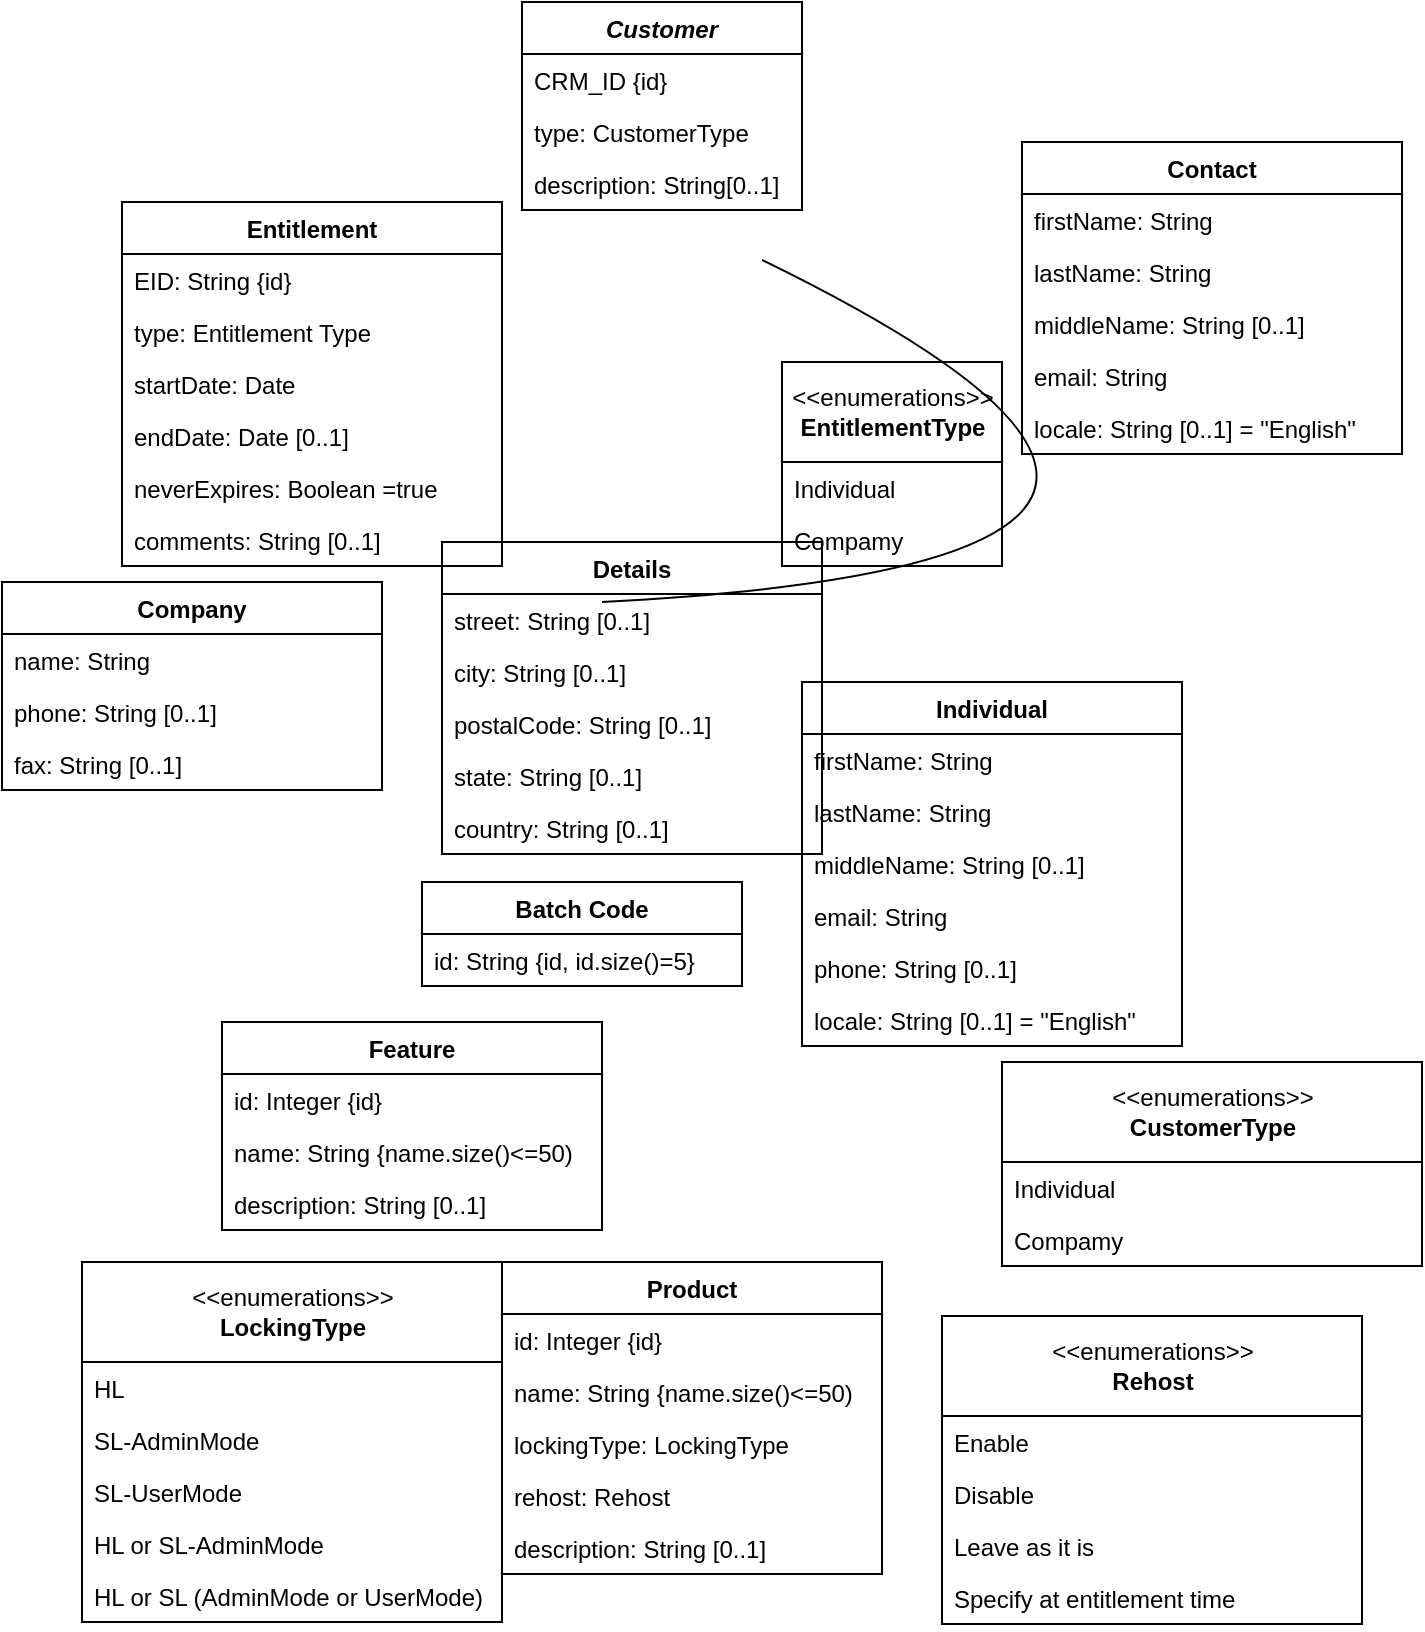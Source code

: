 <mxfile version="20.8.19" type="github"><diagram name="Page-1" id="IdY8rGBP4M1e0OG87Fyi"><mxGraphModel dx="1434" dy="859" grid="1" gridSize="10" guides="1" tooltips="1" connect="1" arrows="1" fold="1" page="1" pageScale="1" pageWidth="850" pageHeight="1100" math="0" shadow="0"><root><mxCell id="0"/><mxCell id="1" parent="0"/><mxCell id="wa5nUzcOQiX1zWouZX7g-3" value="" style="endArrow=none;html=1;curved=1;" edge="1" parent="1" source="wa5nUzcOQiX1zWouZX7g-2"><mxGeometry width="50" height="50" relative="1" as="geometry"><mxPoint x="400" y="460" as="sourcePoint"/><mxPoint x="480" y="288.974" as="targetPoint"/><Array as="points"><mxPoint x="790" y="440"/></Array></mxGeometry></mxCell><mxCell id="wa5nUzcOQiX1zWouZX7g-8" value="Customer" style="swimlane;fontStyle=3;childLayout=stackLayout;horizontal=1;startSize=26;fillColor=none;horizontalStack=0;resizeParent=1;resizeParentMax=0;resizeLast=0;collapsible=1;marginBottom=0;rounded=0;shadow=0;glass=0;sketch=0;" vertex="1" parent="1"><mxGeometry x="360" y="160" width="140" height="104" as="geometry"/></mxCell><mxCell id="wa5nUzcOQiX1zWouZX7g-9" value="CRM_ID {id}" style="text;strokeColor=none;fillColor=none;align=left;verticalAlign=top;spacingLeft=4;spacingRight=4;overflow=hidden;rotatable=0;points=[[0,0.5],[1,0.5]];portConstraint=eastwest;" vertex="1" parent="wa5nUzcOQiX1zWouZX7g-8"><mxGeometry y="26" width="140" height="26" as="geometry"/></mxCell><mxCell id="wa5nUzcOQiX1zWouZX7g-10" value="type: CustomerType " style="text;strokeColor=none;fillColor=none;align=left;verticalAlign=top;spacingLeft=4;spacingRight=4;overflow=hidden;rotatable=0;points=[[0,0.5],[1,0.5]];portConstraint=eastwest;" vertex="1" parent="wa5nUzcOQiX1zWouZX7g-8"><mxGeometry y="52" width="140" height="26" as="geometry"/></mxCell><mxCell id="wa5nUzcOQiX1zWouZX7g-11" value="description: String[0..1]" style="text;strokeColor=none;fillColor=none;align=left;verticalAlign=top;spacingLeft=4;spacingRight=4;overflow=hidden;rotatable=0;points=[[0,0.5],[1,0.5]];portConstraint=eastwest;" vertex="1" parent="wa5nUzcOQiX1zWouZX7g-8"><mxGeometry y="78" width="140" height="26" as="geometry"/></mxCell><mxCell id="wa5nUzcOQiX1zWouZX7g-18" value="Entitlement" style="swimlane;fontStyle=1;childLayout=stackLayout;horizontal=1;startSize=26;fillColor=none;horizontalStack=0;resizeParent=1;resizeParentMax=0;resizeLast=0;collapsible=1;marginBottom=0;rounded=0;shadow=0;glass=0;sketch=0;" vertex="1" parent="1"><mxGeometry x="160" y="260" width="190" height="182" as="geometry"/></mxCell><mxCell id="wa5nUzcOQiX1zWouZX7g-19" value="EID: String {id}" style="text;strokeColor=none;fillColor=none;align=left;verticalAlign=top;spacingLeft=4;spacingRight=4;overflow=hidden;rotatable=0;points=[[0,0.5],[1,0.5]];portConstraint=eastwest;" vertex="1" parent="wa5nUzcOQiX1zWouZX7g-18"><mxGeometry y="26" width="190" height="26" as="geometry"/></mxCell><mxCell id="wa5nUzcOQiX1zWouZX7g-20" value="type: Entitlement Type  " style="text;strokeColor=none;fillColor=none;align=left;verticalAlign=top;spacingLeft=4;spacingRight=4;overflow=hidden;rotatable=0;points=[[0,0.5],[1,0.5]];portConstraint=eastwest;" vertex="1" parent="wa5nUzcOQiX1zWouZX7g-18"><mxGeometry y="52" width="190" height="26" as="geometry"/></mxCell><mxCell id="wa5nUzcOQiX1zWouZX7g-21" value="startDate: Date" style="text;strokeColor=none;fillColor=none;align=left;verticalAlign=top;spacingLeft=4;spacingRight=4;overflow=hidden;rotatable=0;points=[[0,0.5],[1,0.5]];portConstraint=eastwest;" vertex="1" parent="wa5nUzcOQiX1zWouZX7g-18"><mxGeometry y="78" width="190" height="26" as="geometry"/></mxCell><mxCell id="wa5nUzcOQiX1zWouZX7g-25" value="endDate: Date [0..1]" style="text;strokeColor=none;fillColor=none;align=left;verticalAlign=top;spacingLeft=4;spacingRight=4;overflow=hidden;rotatable=0;points=[[0,0.5],[1,0.5]];portConstraint=eastwest;" vertex="1" parent="wa5nUzcOQiX1zWouZX7g-18"><mxGeometry y="104" width="190" height="26" as="geometry"/></mxCell><mxCell id="wa5nUzcOQiX1zWouZX7g-26" value="neverExpires: Boolean =true" style="text;strokeColor=none;fillColor=none;align=left;verticalAlign=top;spacingLeft=4;spacingRight=4;overflow=hidden;rotatable=0;points=[[0,0.5],[1,0.5]];portConstraint=eastwest;" vertex="1" parent="wa5nUzcOQiX1zWouZX7g-18"><mxGeometry y="130" width="190" height="26" as="geometry"/></mxCell><mxCell id="wa5nUzcOQiX1zWouZX7g-24" value="comments: String [0..1]" style="text;strokeColor=none;fillColor=none;align=left;verticalAlign=top;spacingLeft=4;spacingRight=4;overflow=hidden;rotatable=0;points=[[0,0.5],[1,0.5]];portConstraint=eastwest;" vertex="1" parent="wa5nUzcOQiX1zWouZX7g-18"><mxGeometry y="156" width="190" height="26" as="geometry"/></mxCell><mxCell id="wa5nUzcOQiX1zWouZX7g-28" value="Feature" style="swimlane;fontStyle=1;childLayout=stackLayout;horizontal=1;startSize=26;fillColor=none;horizontalStack=0;resizeParent=1;resizeParentMax=0;resizeLast=0;collapsible=1;marginBottom=0;rounded=0;shadow=0;glass=0;sketch=0;" vertex="1" parent="1"><mxGeometry x="210" y="670" width="190" height="104" as="geometry"/></mxCell><mxCell id="wa5nUzcOQiX1zWouZX7g-29" value="id: Integer {id}" style="text;strokeColor=none;fillColor=none;align=left;verticalAlign=top;spacingLeft=4;spacingRight=4;overflow=hidden;rotatable=0;points=[[0,0.5],[1,0.5]];portConstraint=eastwest;" vertex="1" parent="wa5nUzcOQiX1zWouZX7g-28"><mxGeometry y="26" width="190" height="26" as="geometry"/></mxCell><mxCell id="wa5nUzcOQiX1zWouZX7g-43" value="name: String {name.size()&lt;=50)" style="text;strokeColor=none;fillColor=none;align=left;verticalAlign=top;spacingLeft=4;spacingRight=4;overflow=hidden;rotatable=0;points=[[0,0.5],[1,0.5]];portConstraint=eastwest;" vertex="1" parent="wa5nUzcOQiX1zWouZX7g-28"><mxGeometry y="52" width="190" height="26" as="geometry"/></mxCell><mxCell id="wa5nUzcOQiX1zWouZX7g-42" value="description: String [0..1]" style="text;strokeColor=none;fillColor=none;align=left;verticalAlign=top;spacingLeft=4;spacingRight=4;overflow=hidden;rotatable=0;points=[[0,0.5],[1,0.5]];portConstraint=eastwest;" vertex="1" parent="wa5nUzcOQiX1zWouZX7g-28"><mxGeometry y="78" width="190" height="26" as="geometry"/></mxCell><mxCell id="wa5nUzcOQiX1zWouZX7g-32" value="&lt;p style=&quot;line-height: 120%;&quot;&gt;&lt;/p&gt;&lt;div style=&quot;&quot;&gt;&lt;font style=&quot;font-size: 12px;&quot;&gt;&amp;lt;&amp;lt;enumerations&amp;gt;&amp;gt;&lt;/font&gt;&lt;/div&gt;&lt;div style=&quot;&quot;&gt;&lt;font style=&quot;font-size: 12px;&quot;&gt;&lt;b&gt;CustomerType&lt;/b&gt;&lt;br&gt;&lt;/font&gt;&lt;/div&gt;&lt;p&gt;&lt;/p&gt;" style="swimlane;fontStyle=0;childLayout=stackLayout;horizontal=1;startSize=50;fillColor=none;horizontalStack=0;resizeParent=1;resizeParentMax=0;resizeLast=0;collapsible=1;marginBottom=0;rounded=0;shadow=0;glass=0;sketch=0;html=1;" vertex="1" parent="1"><mxGeometry x="600" y="690" width="210" height="102" as="geometry"/></mxCell><mxCell id="wa5nUzcOQiX1zWouZX7g-33" value="Individual " style="text;strokeColor=none;fillColor=none;align=left;verticalAlign=top;spacingLeft=4;spacingRight=4;overflow=hidden;rotatable=0;points=[[0,0.5],[1,0.5]];portConstraint=eastwest;" vertex="1" parent="wa5nUzcOQiX1zWouZX7g-32"><mxGeometry y="50" width="210" height="26" as="geometry"/></mxCell><mxCell id="wa5nUzcOQiX1zWouZX7g-34" value="Compamy" style="text;strokeColor=none;fillColor=none;align=left;verticalAlign=top;spacingLeft=4;spacingRight=4;overflow=hidden;rotatable=0;points=[[0,0.5],[1,0.5]];portConstraint=eastwest;" vertex="1" parent="wa5nUzcOQiX1zWouZX7g-32"><mxGeometry y="76" width="210" height="26" as="geometry"/></mxCell><mxCell id="wa5nUzcOQiX1zWouZX7g-36" value="&lt;p style=&quot;line-height: 120%;&quot;&gt;&lt;/p&gt;&lt;div style=&quot;&quot;&gt;&lt;font style=&quot;font-size: 12px;&quot;&gt;&amp;lt;&amp;lt;enumerations&amp;gt;&amp;gt;&lt;/font&gt;&lt;/div&gt;&lt;div style=&quot;&quot;&gt;&lt;font style=&quot;font-size: 12px;&quot;&gt;&lt;b&gt;EntitlementType&lt;/b&gt;&lt;br&gt;&lt;/font&gt;&lt;/div&gt;&lt;p&gt;&lt;/p&gt;" style="swimlane;fontStyle=0;childLayout=stackLayout;horizontal=1;startSize=50;fillColor=none;horizontalStack=0;resizeParent=1;resizeParentMax=0;resizeLast=0;collapsible=1;marginBottom=0;rounded=0;shadow=0;glass=0;sketch=0;html=1;" vertex="1" parent="1"><mxGeometry x="490" y="340" width="110" height="102" as="geometry"/></mxCell><mxCell id="wa5nUzcOQiX1zWouZX7g-37" value="Individual " style="text;strokeColor=none;fillColor=none;align=left;verticalAlign=top;spacingLeft=4;spacingRight=4;overflow=hidden;rotatable=0;points=[[0,0.5],[1,0.5]];portConstraint=eastwest;" vertex="1" parent="wa5nUzcOQiX1zWouZX7g-36"><mxGeometry y="50" width="110" height="26" as="geometry"/></mxCell><mxCell id="wa5nUzcOQiX1zWouZX7g-38" value="Compamy" style="text;strokeColor=none;fillColor=none;align=left;verticalAlign=top;spacingLeft=4;spacingRight=4;overflow=hidden;rotatable=0;points=[[0,0.5],[1,0.5]];portConstraint=eastwest;" vertex="1" parent="wa5nUzcOQiX1zWouZX7g-36"><mxGeometry y="76" width="110" height="26" as="geometry"/></mxCell><mxCell id="wa5nUzcOQiX1zWouZX7g-39" value="Batch Code" style="swimlane;fontStyle=1;childLayout=stackLayout;horizontal=1;startSize=26;fillColor=none;horizontalStack=0;resizeParent=1;resizeParentMax=0;resizeLast=0;collapsible=1;marginBottom=0;rounded=0;shadow=0;glass=0;sketch=0;" vertex="1" parent="1"><mxGeometry x="310" y="600" width="160" height="52" as="geometry"/></mxCell><mxCell id="wa5nUzcOQiX1zWouZX7g-40" value="id: String {id, id.size()=5}" style="text;strokeColor=none;fillColor=none;align=left;verticalAlign=top;spacingLeft=4;spacingRight=4;overflow=hidden;rotatable=0;points=[[0,0.5],[1,0.5]];portConstraint=eastwest;" vertex="1" parent="wa5nUzcOQiX1zWouZX7g-39"><mxGeometry y="26" width="160" height="26" as="geometry"/></mxCell><mxCell id="wa5nUzcOQiX1zWouZX7g-44" value="Product" style="swimlane;fontStyle=1;childLayout=stackLayout;horizontal=1;startSize=26;fillColor=none;horizontalStack=0;resizeParent=1;resizeParentMax=0;resizeLast=0;collapsible=1;marginBottom=0;rounded=0;shadow=0;glass=0;sketch=0;" vertex="1" parent="1"><mxGeometry x="350" y="790" width="190" height="156" as="geometry"/></mxCell><mxCell id="wa5nUzcOQiX1zWouZX7g-45" value="id: Integer {id}" style="text;strokeColor=none;fillColor=none;align=left;verticalAlign=top;spacingLeft=4;spacingRight=4;overflow=hidden;rotatable=0;points=[[0,0.5],[1,0.5]];portConstraint=eastwest;" vertex="1" parent="wa5nUzcOQiX1zWouZX7g-44"><mxGeometry y="26" width="190" height="26" as="geometry"/></mxCell><mxCell id="wa5nUzcOQiX1zWouZX7g-46" value="name: String {name.size()&lt;=50)" style="text;strokeColor=none;fillColor=none;align=left;verticalAlign=top;spacingLeft=4;spacingRight=4;overflow=hidden;rotatable=0;points=[[0,0.5],[1,0.5]];portConstraint=eastwest;" vertex="1" parent="wa5nUzcOQiX1zWouZX7g-44"><mxGeometry y="52" width="190" height="26" as="geometry"/></mxCell><mxCell id="wa5nUzcOQiX1zWouZX7g-48" value="lockingType: LockingType" style="text;strokeColor=none;fillColor=none;align=left;verticalAlign=top;spacingLeft=4;spacingRight=4;overflow=hidden;rotatable=0;points=[[0,0.5],[1,0.5]];portConstraint=eastwest;" vertex="1" parent="wa5nUzcOQiX1zWouZX7g-44"><mxGeometry y="78" width="190" height="26" as="geometry"/></mxCell><mxCell id="wa5nUzcOQiX1zWouZX7g-49" value="rehost: Rehost" style="text;strokeColor=none;fillColor=none;align=left;verticalAlign=top;spacingLeft=4;spacingRight=4;overflow=hidden;rotatable=0;points=[[0,0.5],[1,0.5]];portConstraint=eastwest;" vertex="1" parent="wa5nUzcOQiX1zWouZX7g-44"><mxGeometry y="104" width="190" height="26" as="geometry"/></mxCell><mxCell id="wa5nUzcOQiX1zWouZX7g-47" value="description: String [0..1]" style="text;strokeColor=none;fillColor=none;align=left;verticalAlign=top;spacingLeft=4;spacingRight=4;overflow=hidden;rotatable=0;points=[[0,0.5],[1,0.5]];portConstraint=eastwest;" vertex="1" parent="wa5nUzcOQiX1zWouZX7g-44"><mxGeometry y="130" width="190" height="26" as="geometry"/></mxCell><mxCell id="wa5nUzcOQiX1zWouZX7g-50" value="Individual" style="swimlane;fontStyle=1;childLayout=stackLayout;horizontal=1;startSize=26;fillColor=none;horizontalStack=0;resizeParent=1;resizeParentMax=0;resizeLast=0;collapsible=1;marginBottom=0;rounded=0;shadow=0;glass=0;sketch=0;" vertex="1" parent="1"><mxGeometry x="500" y="500" width="190" height="182" as="geometry"/></mxCell><mxCell id="wa5nUzcOQiX1zWouZX7g-51" value="firstName: String" style="text;strokeColor=none;fillColor=none;align=left;verticalAlign=top;spacingLeft=4;spacingRight=4;overflow=hidden;rotatable=0;points=[[0,0.5],[1,0.5]];portConstraint=eastwest;" vertex="1" parent="wa5nUzcOQiX1zWouZX7g-50"><mxGeometry y="26" width="190" height="26" as="geometry"/></mxCell><mxCell id="wa5nUzcOQiX1zWouZX7g-52" value="lastName: String" style="text;strokeColor=none;fillColor=none;align=left;verticalAlign=top;spacingLeft=4;spacingRight=4;overflow=hidden;rotatable=0;points=[[0,0.5],[1,0.5]];portConstraint=eastwest;" vertex="1" parent="wa5nUzcOQiX1zWouZX7g-50"><mxGeometry y="52" width="190" height="26" as="geometry"/></mxCell><mxCell id="wa5nUzcOQiX1zWouZX7g-53" value="middleName: String [0..1]" style="text;strokeColor=none;fillColor=none;align=left;verticalAlign=top;spacingLeft=4;spacingRight=4;overflow=hidden;rotatable=0;points=[[0,0.5],[1,0.5]];portConstraint=eastwest;" vertex="1" parent="wa5nUzcOQiX1zWouZX7g-50"><mxGeometry y="78" width="190" height="26" as="geometry"/></mxCell><mxCell id="wa5nUzcOQiX1zWouZX7g-54" value="email: String" style="text;strokeColor=none;fillColor=none;align=left;verticalAlign=top;spacingLeft=4;spacingRight=4;overflow=hidden;rotatable=0;points=[[0,0.5],[1,0.5]];portConstraint=eastwest;" vertex="1" parent="wa5nUzcOQiX1zWouZX7g-50"><mxGeometry y="104" width="190" height="26" as="geometry"/></mxCell><mxCell id="wa5nUzcOQiX1zWouZX7g-55" value="phone: String [0..1]" style="text;strokeColor=none;fillColor=none;align=left;verticalAlign=top;spacingLeft=4;spacingRight=4;overflow=hidden;rotatable=0;points=[[0,0.5],[1,0.5]];portConstraint=eastwest;" vertex="1" parent="wa5nUzcOQiX1zWouZX7g-50"><mxGeometry y="130" width="190" height="26" as="geometry"/></mxCell><mxCell id="wa5nUzcOQiX1zWouZX7g-56" value="locale: String [0..1] = &quot;English&quot;" style="text;strokeColor=none;fillColor=none;align=left;verticalAlign=top;spacingLeft=4;spacingRight=4;overflow=hidden;rotatable=0;points=[[0,0.5],[1,0.5]];portConstraint=eastwest;" vertex="1" parent="wa5nUzcOQiX1zWouZX7g-50"><mxGeometry y="156" width="190" height="26" as="geometry"/></mxCell><mxCell id="wa5nUzcOQiX1zWouZX7g-57" value="Company" style="swimlane;fontStyle=1;childLayout=stackLayout;horizontal=1;startSize=26;fillColor=none;horizontalStack=0;resizeParent=1;resizeParentMax=0;resizeLast=0;collapsible=1;marginBottom=0;rounded=0;shadow=0;glass=0;sketch=0;" vertex="1" parent="1"><mxGeometry x="100" y="450" width="190" height="104" as="geometry"/></mxCell><mxCell id="wa5nUzcOQiX1zWouZX7g-58" value="name: String" style="text;strokeColor=none;fillColor=none;align=left;verticalAlign=top;spacingLeft=4;spacingRight=4;overflow=hidden;rotatable=0;points=[[0,0.5],[1,0.5]];portConstraint=eastwest;" vertex="1" parent="wa5nUzcOQiX1zWouZX7g-57"><mxGeometry y="26" width="190" height="26" as="geometry"/></mxCell><mxCell id="wa5nUzcOQiX1zWouZX7g-59" value="phone: String [0..1]" style="text;strokeColor=none;fillColor=none;align=left;verticalAlign=top;spacingLeft=4;spacingRight=4;overflow=hidden;rotatable=0;points=[[0,0.5],[1,0.5]];portConstraint=eastwest;" vertex="1" parent="wa5nUzcOQiX1zWouZX7g-57"><mxGeometry y="52" width="190" height="26" as="geometry"/></mxCell><mxCell id="wa5nUzcOQiX1zWouZX7g-60" value="fax: String [0..1]" style="text;strokeColor=none;fillColor=none;align=left;verticalAlign=top;spacingLeft=4;spacingRight=4;overflow=hidden;rotatable=0;points=[[0,0.5],[1,0.5]];portConstraint=eastwest;" vertex="1" parent="wa5nUzcOQiX1zWouZX7g-57"><mxGeometry y="78" width="190" height="26" as="geometry"/></mxCell><mxCell id="wa5nUzcOQiX1zWouZX7g-61" value="Details" style="swimlane;fontStyle=1;childLayout=stackLayout;horizontal=1;startSize=26;fillColor=none;horizontalStack=0;resizeParent=1;resizeParentMax=0;resizeLast=0;collapsible=1;marginBottom=0;rounded=0;shadow=0;glass=0;sketch=0;" vertex="1" parent="1"><mxGeometry x="320" y="430" width="190" height="156" as="geometry"/></mxCell><mxCell id="wa5nUzcOQiX1zWouZX7g-62" value="street: String [0..1]" style="text;strokeColor=none;fillColor=none;align=left;verticalAlign=top;spacingLeft=4;spacingRight=4;overflow=hidden;rotatable=0;points=[[0,0.5],[1,0.5]];portConstraint=eastwest;" vertex="1" parent="wa5nUzcOQiX1zWouZX7g-61"><mxGeometry y="26" width="190" height="26" as="geometry"/></mxCell><mxCell id="wa5nUzcOQiX1zWouZX7g-63" value="city: String [0..1]" style="text;strokeColor=none;fillColor=none;align=left;verticalAlign=top;spacingLeft=4;spacingRight=4;overflow=hidden;rotatable=0;points=[[0,0.5],[1,0.5]];portConstraint=eastwest;" vertex="1" parent="wa5nUzcOQiX1zWouZX7g-61"><mxGeometry y="52" width="190" height="26" as="geometry"/></mxCell><mxCell id="wa5nUzcOQiX1zWouZX7g-64" value="postalCode: String [0..1]" style="text;strokeColor=none;fillColor=none;align=left;verticalAlign=top;spacingLeft=4;spacingRight=4;overflow=hidden;rotatable=0;points=[[0,0.5],[1,0.5]];portConstraint=eastwest;" vertex="1" parent="wa5nUzcOQiX1zWouZX7g-61"><mxGeometry y="78" width="190" height="26" as="geometry"/></mxCell><mxCell id="wa5nUzcOQiX1zWouZX7g-65" value="state: String [0..1]" style="text;strokeColor=none;fillColor=none;align=left;verticalAlign=top;spacingLeft=4;spacingRight=4;overflow=hidden;rotatable=0;points=[[0,0.5],[1,0.5]];portConstraint=eastwest;" vertex="1" parent="wa5nUzcOQiX1zWouZX7g-61"><mxGeometry y="104" width="190" height="26" as="geometry"/></mxCell><mxCell id="wa5nUzcOQiX1zWouZX7g-66" value="country: String [0..1]" style="text;strokeColor=none;fillColor=none;align=left;verticalAlign=top;spacingLeft=4;spacingRight=4;overflow=hidden;rotatable=0;points=[[0,0.5],[1,0.5]];portConstraint=eastwest;" vertex="1" parent="wa5nUzcOQiX1zWouZX7g-61"><mxGeometry y="130" width="190" height="26" as="geometry"/></mxCell><mxCell id="wa5nUzcOQiX1zWouZX7g-68" value="Contact" style="swimlane;fontStyle=1;childLayout=stackLayout;horizontal=1;startSize=26;fillColor=none;horizontalStack=0;resizeParent=1;resizeParentMax=0;resizeLast=0;collapsible=1;marginBottom=0;rounded=0;shadow=0;glass=0;sketch=0;" vertex="1" parent="1"><mxGeometry x="610" y="230" width="190" height="156" as="geometry"/></mxCell><mxCell id="wa5nUzcOQiX1zWouZX7g-69" value="firstName: String" style="text;strokeColor=none;fillColor=none;align=left;verticalAlign=top;spacingLeft=4;spacingRight=4;overflow=hidden;rotatable=0;points=[[0,0.5],[1,0.5]];portConstraint=eastwest;" vertex="1" parent="wa5nUzcOQiX1zWouZX7g-68"><mxGeometry y="26" width="190" height="26" as="geometry"/></mxCell><mxCell id="wa5nUzcOQiX1zWouZX7g-70" value="lastName: String" style="text;strokeColor=none;fillColor=none;align=left;verticalAlign=top;spacingLeft=4;spacingRight=4;overflow=hidden;rotatable=0;points=[[0,0.5],[1,0.5]];portConstraint=eastwest;" vertex="1" parent="wa5nUzcOQiX1zWouZX7g-68"><mxGeometry y="52" width="190" height="26" as="geometry"/></mxCell><mxCell id="wa5nUzcOQiX1zWouZX7g-71" value="middleName: String [0..1]" style="text;strokeColor=none;fillColor=none;align=left;verticalAlign=top;spacingLeft=4;spacingRight=4;overflow=hidden;rotatable=0;points=[[0,0.5],[1,0.5]];portConstraint=eastwest;" vertex="1" parent="wa5nUzcOQiX1zWouZX7g-68"><mxGeometry y="78" width="190" height="26" as="geometry"/></mxCell><mxCell id="wa5nUzcOQiX1zWouZX7g-72" value="email: String" style="text;strokeColor=none;fillColor=none;align=left;verticalAlign=top;spacingLeft=4;spacingRight=4;overflow=hidden;rotatable=0;points=[[0,0.5],[1,0.5]];portConstraint=eastwest;" vertex="1" parent="wa5nUzcOQiX1zWouZX7g-68"><mxGeometry y="104" width="190" height="26" as="geometry"/></mxCell><mxCell id="wa5nUzcOQiX1zWouZX7g-74" value="locale: String [0..1] = &quot;English&quot;" style="text;strokeColor=none;fillColor=none;align=left;verticalAlign=top;spacingLeft=4;spacingRight=4;overflow=hidden;rotatable=0;points=[[0,0.5],[1,0.5]];portConstraint=eastwest;" vertex="1" parent="wa5nUzcOQiX1zWouZX7g-68"><mxGeometry y="130" width="190" height="26" as="geometry"/></mxCell><mxCell id="wa5nUzcOQiX1zWouZX7g-75" value="&lt;p style=&quot;line-height: 120%;&quot;&gt;&lt;/p&gt;&lt;div style=&quot;&quot;&gt;&lt;font style=&quot;font-size: 12px;&quot;&gt;&amp;lt;&amp;lt;enumerations&amp;gt;&amp;gt;&lt;/font&gt;&lt;/div&gt;&lt;div style=&quot;&quot;&gt;&lt;b&gt;Rehost&lt;/b&gt;&lt;font style=&quot;font-size: 12px;&quot;&gt;&lt;br&gt;&lt;/font&gt;&lt;/div&gt;&lt;p&gt;&lt;/p&gt;" style="swimlane;fontStyle=0;childLayout=stackLayout;horizontal=1;startSize=50;fillColor=none;horizontalStack=0;resizeParent=1;resizeParentMax=0;resizeLast=0;collapsible=1;marginBottom=0;rounded=0;shadow=0;glass=0;sketch=0;html=1;" vertex="1" parent="1"><mxGeometry x="570" y="817" width="210" height="154" as="geometry"/></mxCell><mxCell id="wa5nUzcOQiX1zWouZX7g-76" value="Enable" style="text;strokeColor=none;fillColor=none;align=left;verticalAlign=top;spacingLeft=4;spacingRight=4;overflow=hidden;rotatable=0;points=[[0,0.5],[1,0.5]];portConstraint=eastwest;" vertex="1" parent="wa5nUzcOQiX1zWouZX7g-75"><mxGeometry y="50" width="210" height="26" as="geometry"/></mxCell><mxCell id="wa5nUzcOQiX1zWouZX7g-77" value="Disable" style="text;strokeColor=none;fillColor=none;align=left;verticalAlign=top;spacingLeft=4;spacingRight=4;overflow=hidden;rotatable=0;points=[[0,0.5],[1,0.5]];portConstraint=eastwest;" vertex="1" parent="wa5nUzcOQiX1zWouZX7g-75"><mxGeometry y="76" width="210" height="26" as="geometry"/></mxCell><mxCell id="wa5nUzcOQiX1zWouZX7g-78" value="Leave as it is" style="text;strokeColor=none;fillColor=none;align=left;verticalAlign=top;spacingLeft=4;spacingRight=4;overflow=hidden;rotatable=0;points=[[0,0.5],[1,0.5]];portConstraint=eastwest;" vertex="1" parent="wa5nUzcOQiX1zWouZX7g-75"><mxGeometry y="102" width="210" height="26" as="geometry"/></mxCell><mxCell id="wa5nUzcOQiX1zWouZX7g-79" value="Specify at entitlement time" style="text;strokeColor=none;fillColor=none;align=left;verticalAlign=top;spacingLeft=4;spacingRight=4;overflow=hidden;rotatable=0;points=[[0,0.5],[1,0.5]];portConstraint=eastwest;" vertex="1" parent="wa5nUzcOQiX1zWouZX7g-75"><mxGeometry y="128" width="210" height="26" as="geometry"/></mxCell><mxCell id="wa5nUzcOQiX1zWouZX7g-80" value="&lt;p style=&quot;line-height: 120%;&quot;&gt;&lt;/p&gt;&lt;div style=&quot;&quot;&gt;&lt;font style=&quot;font-size: 12px;&quot;&gt;&amp;lt;&amp;lt;enumerations&amp;gt;&amp;gt;&lt;/font&gt;&lt;/div&gt;&lt;div style=&quot;&quot;&gt;&lt;b&gt;LockingType&lt;/b&gt;&lt;font style=&quot;font-size: 12px;&quot;&gt;&lt;br&gt;&lt;/font&gt;&lt;/div&gt;&lt;p&gt;&lt;/p&gt;" style="swimlane;fontStyle=0;childLayout=stackLayout;horizontal=1;startSize=50;fillColor=none;horizontalStack=0;resizeParent=1;resizeParentMax=0;resizeLast=0;collapsible=1;marginBottom=0;rounded=0;shadow=0;glass=0;sketch=0;html=1;" vertex="1" parent="1"><mxGeometry x="140" y="790" width="210" height="180" as="geometry"/></mxCell><mxCell id="wa5nUzcOQiX1zWouZX7g-81" value="HL" style="text;strokeColor=none;fillColor=none;align=left;verticalAlign=top;spacingLeft=4;spacingRight=4;overflow=hidden;rotatable=0;points=[[0,0.5],[1,0.5]];portConstraint=eastwest;" vertex="1" parent="wa5nUzcOQiX1zWouZX7g-80"><mxGeometry y="50" width="210" height="26" as="geometry"/></mxCell><mxCell id="wa5nUzcOQiX1zWouZX7g-82" value="SL-AdminMode" style="text;strokeColor=none;fillColor=none;align=left;verticalAlign=top;spacingLeft=4;spacingRight=4;overflow=hidden;rotatable=0;points=[[0,0.5],[1,0.5]];portConstraint=eastwest;" vertex="1" parent="wa5nUzcOQiX1zWouZX7g-80"><mxGeometry y="76" width="210" height="26" as="geometry"/></mxCell><mxCell id="wa5nUzcOQiX1zWouZX7g-83" value="SL-UserMode" style="text;strokeColor=none;fillColor=none;align=left;verticalAlign=top;spacingLeft=4;spacingRight=4;overflow=hidden;rotatable=0;points=[[0,0.5],[1,0.5]];portConstraint=eastwest;" vertex="1" parent="wa5nUzcOQiX1zWouZX7g-80"><mxGeometry y="102" width="210" height="26" as="geometry"/></mxCell><mxCell id="wa5nUzcOQiX1zWouZX7g-84" value="HL or SL-AdminMode" style="text;strokeColor=none;fillColor=none;align=left;verticalAlign=top;spacingLeft=4;spacingRight=4;overflow=hidden;rotatable=0;points=[[0,0.5],[1,0.5]];portConstraint=eastwest;" vertex="1" parent="wa5nUzcOQiX1zWouZX7g-80"><mxGeometry y="128" width="210" height="26" as="geometry"/></mxCell><mxCell id="wa5nUzcOQiX1zWouZX7g-85" value="HL or SL (AdminMode or UserMode)" style="text;strokeColor=none;fillColor=none;align=left;verticalAlign=top;spacingLeft=4;spacingRight=4;overflow=hidden;rotatable=0;points=[[0,0.5],[1,0.5]];portConstraint=eastwest;" vertex="1" parent="wa5nUzcOQiX1zWouZX7g-80"><mxGeometry y="154" width="210" height="26" as="geometry"/></mxCell></root></mxGraphModel></diagram></mxfile>